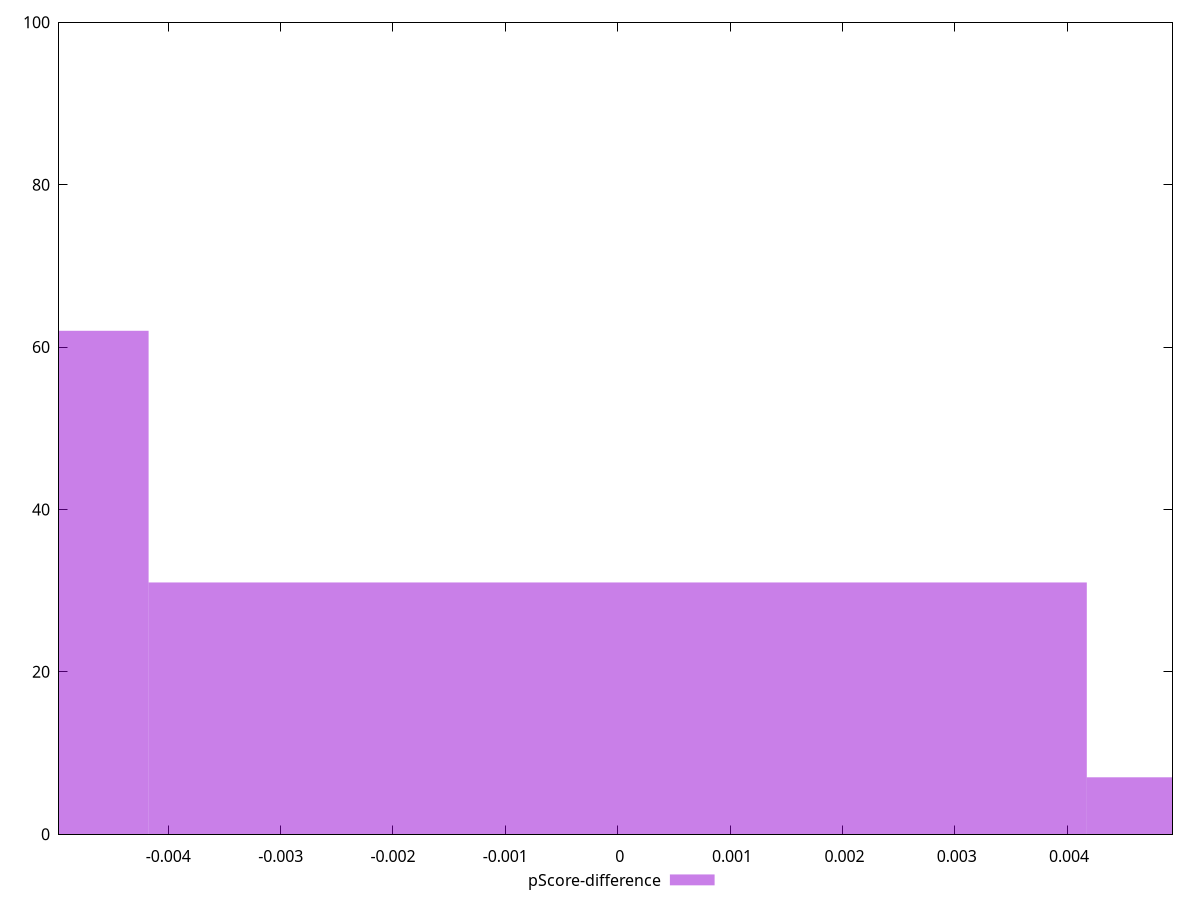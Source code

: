 reset

$pScoreDifference <<EOF
0 31
0.008350555385243876 7
-0.008350555385243876 62
EOF

set key outside below
set boxwidth 0.008350555385243876
set xrange [-0.004972805077020359:0.004938044874694736]
set yrange [0:100]
set trange [0:100]
set style fill transparent solid 0.5 noborder
set terminal svg size 640, 490 enhanced background rgb 'white'
set output "report_00019_2021-02-10T18-14-37.922Z//first-cpu-idle/samples/pages+cached+noadtech/pScore-difference/histogram.svg"

plot $pScoreDifference title "pScore-difference" with boxes

reset
